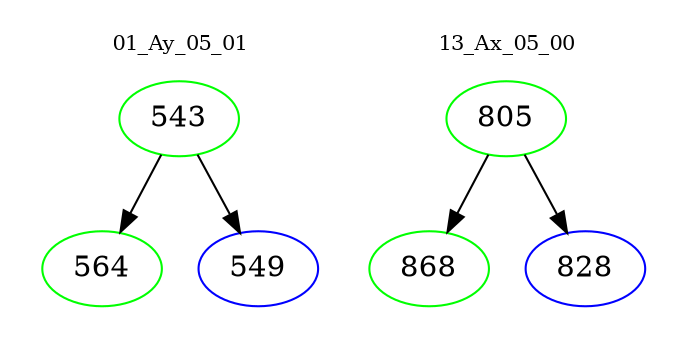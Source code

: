 digraph{
subgraph cluster_0 {
color = white
label = "01_Ay_05_01";
fontsize=10;
T0_543 [label="543", color="green"]
T0_543 -> T0_564 [color="black"]
T0_564 [label="564", color="green"]
T0_543 -> T0_549 [color="black"]
T0_549 [label="549", color="blue"]
}
subgraph cluster_1 {
color = white
label = "13_Ax_05_00";
fontsize=10;
T1_805 [label="805", color="green"]
T1_805 -> T1_868 [color="black"]
T1_868 [label="868", color="green"]
T1_805 -> T1_828 [color="black"]
T1_828 [label="828", color="blue"]
}
}
